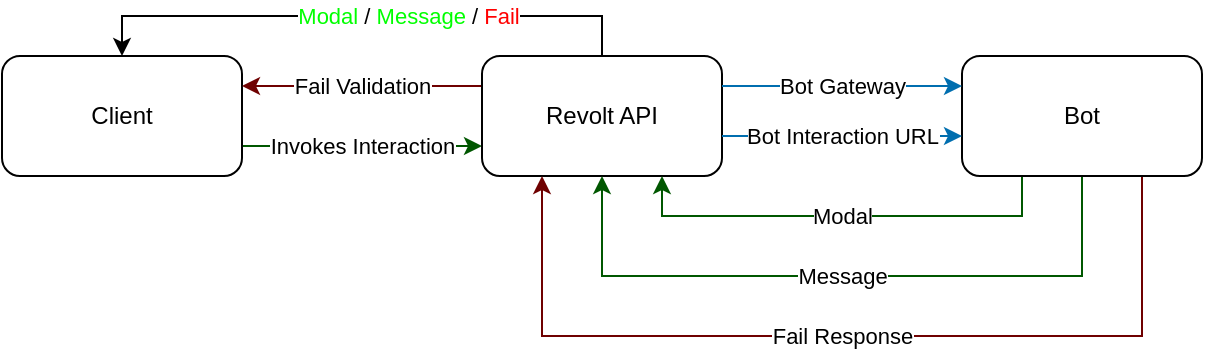 <mxfile version="21.3.8" type="device">
  <diagram name="Page-1" id="p7zMxf3rJaipu5S4d5rO">
    <mxGraphModel dx="750" dy="399" grid="1" gridSize="10" guides="1" tooltips="1" connect="1" arrows="1" fold="1" page="1" pageScale="1" pageWidth="827" pageHeight="1169" math="0" shadow="0">
      <root>
        <mxCell id="0" />
        <mxCell id="1" parent="0" />
        <mxCell id="yul_2bbhAxg7lX440Qxf-8" value="Invokes Interaction" style="edgeStyle=orthogonalEdgeStyle;rounded=0;orthogonalLoop=1;jettySize=auto;html=1;entryX=0;entryY=0.75;entryDx=0;entryDy=0;fillColor=#008a00;strokeColor=#005700;exitX=1;exitY=0.75;exitDx=0;exitDy=0;" edge="1" parent="1" source="yul_2bbhAxg7lX440Qxf-1" target="yul_2bbhAxg7lX440Qxf-2">
          <mxGeometry relative="1" as="geometry" />
        </mxCell>
        <mxCell id="yul_2bbhAxg7lX440Qxf-1" value="Client" style="rounded=1;whiteSpace=wrap;html=1;" vertex="1" parent="1">
          <mxGeometry y="200" width="120" height="60" as="geometry" />
        </mxCell>
        <mxCell id="yul_2bbhAxg7lX440Qxf-19" value="Fail Validation" style="edgeStyle=orthogonalEdgeStyle;rounded=0;orthogonalLoop=1;jettySize=auto;html=1;exitX=0;exitY=0.25;exitDx=0;exitDy=0;entryX=1;entryY=0.25;entryDx=0;entryDy=0;fillColor=#a20025;strokeColor=#6F0000;" edge="1" parent="1" source="yul_2bbhAxg7lX440Qxf-2" target="yul_2bbhAxg7lX440Qxf-1">
          <mxGeometry relative="1" as="geometry" />
        </mxCell>
        <mxCell id="yul_2bbhAxg7lX440Qxf-20" style="edgeStyle=orthogonalEdgeStyle;rounded=0;orthogonalLoop=1;jettySize=auto;html=1;exitX=0.5;exitY=0;exitDx=0;exitDy=0;entryX=0.5;entryY=0;entryDx=0;entryDy=0;" edge="1" parent="1" source="yul_2bbhAxg7lX440Qxf-2" target="yul_2bbhAxg7lX440Qxf-1">
          <mxGeometry relative="1" as="geometry" />
        </mxCell>
        <mxCell id="yul_2bbhAxg7lX440Qxf-21" value="&lt;font color=&quot;#00ff00&quot;&gt;Modal&lt;/font&gt; / &lt;font color=&quot;#00ff00&quot;&gt;Message&lt;/font&gt; / &lt;font color=&quot;#ff0000&quot;&gt;Fail&lt;/font&gt;" style="edgeLabel;html=1;align=center;verticalAlign=middle;resizable=0;points=[];" vertex="1" connectable="0" parent="yul_2bbhAxg7lX440Qxf-20">
          <mxGeometry x="-0.16" relative="1" as="geometry">
            <mxPoint as="offset" />
          </mxGeometry>
        </mxCell>
        <mxCell id="yul_2bbhAxg7lX440Qxf-2" value="Revolt API" style="rounded=1;whiteSpace=wrap;html=1;" vertex="1" parent="1">
          <mxGeometry x="240" y="200" width="120" height="60" as="geometry" />
        </mxCell>
        <mxCell id="yul_2bbhAxg7lX440Qxf-14" value="Message" style="edgeStyle=orthogonalEdgeStyle;rounded=0;orthogonalLoop=1;jettySize=auto;html=1;entryX=0.5;entryY=1;entryDx=0;entryDy=0;fillColor=#008a00;strokeColor=#005700;exitX=0.5;exitY=1;exitDx=0;exitDy=0;" edge="1" parent="1" source="yul_2bbhAxg7lX440Qxf-5" target="yul_2bbhAxg7lX440Qxf-2">
          <mxGeometry relative="1" as="geometry">
            <Array as="points">
              <mxPoint x="540" y="310" />
              <mxPoint x="300" y="310" />
            </Array>
          </mxGeometry>
        </mxCell>
        <mxCell id="yul_2bbhAxg7lX440Qxf-16" value="Modal" style="edgeStyle=orthogonalEdgeStyle;rounded=0;orthogonalLoop=1;jettySize=auto;html=1;exitX=0.25;exitY=1;exitDx=0;exitDy=0;entryX=0.75;entryY=1;entryDx=0;entryDy=0;fillColor=#008a00;strokeColor=#005700;" edge="1" parent="1" source="yul_2bbhAxg7lX440Qxf-5" target="yul_2bbhAxg7lX440Qxf-2">
          <mxGeometry relative="1" as="geometry" />
        </mxCell>
        <mxCell id="yul_2bbhAxg7lX440Qxf-17" value="Fail Response" style="edgeStyle=orthogonalEdgeStyle;rounded=0;orthogonalLoop=1;jettySize=auto;html=1;exitX=0.75;exitY=1;exitDx=0;exitDy=0;entryX=0.25;entryY=1;entryDx=0;entryDy=0;fillColor=#a20025;strokeColor=#6F0000;" edge="1" parent="1" source="yul_2bbhAxg7lX440Qxf-5" target="yul_2bbhAxg7lX440Qxf-2">
          <mxGeometry relative="1" as="geometry">
            <mxPoint x="610.0" y="340" as="targetPoint" />
            <Array as="points">
              <mxPoint x="570" y="340" />
              <mxPoint x="270" y="340" />
            </Array>
          </mxGeometry>
        </mxCell>
        <mxCell id="yul_2bbhAxg7lX440Qxf-5" value="Bot" style="rounded=1;whiteSpace=wrap;html=1;" vertex="1" parent="1">
          <mxGeometry x="480" y="200" width="120" height="60" as="geometry" />
        </mxCell>
        <mxCell id="yul_2bbhAxg7lX440Qxf-6" value="Bot Gateway" style="endArrow=classic;html=1;rounded=0;exitX=1;exitY=0.25;exitDx=0;exitDy=0;entryX=0;entryY=0.25;entryDx=0;entryDy=0;fillColor=#1ba1e2;strokeColor=#006EAF;" edge="1" parent="1" source="yul_2bbhAxg7lX440Qxf-2" target="yul_2bbhAxg7lX440Qxf-5">
          <mxGeometry width="50" height="50" relative="1" as="geometry">
            <mxPoint x="400" y="250" as="sourcePoint" />
            <mxPoint x="450" y="200" as="targetPoint" />
          </mxGeometry>
        </mxCell>
        <mxCell id="yul_2bbhAxg7lX440Qxf-7" value="Bot Interaction URL" style="endArrow=classic;html=1;rounded=0;exitX=1;exitY=0.25;exitDx=0;exitDy=0;entryX=0;entryY=0.25;entryDx=0;entryDy=0;fillColor=#1ba1e2;strokeColor=#006EAF;" edge="1" parent="1">
          <mxGeometry width="50" height="50" relative="1" as="geometry">
            <mxPoint x="360" y="240" as="sourcePoint" />
            <mxPoint x="480" y="240" as="targetPoint" />
          </mxGeometry>
        </mxCell>
      </root>
    </mxGraphModel>
  </diagram>
</mxfile>
